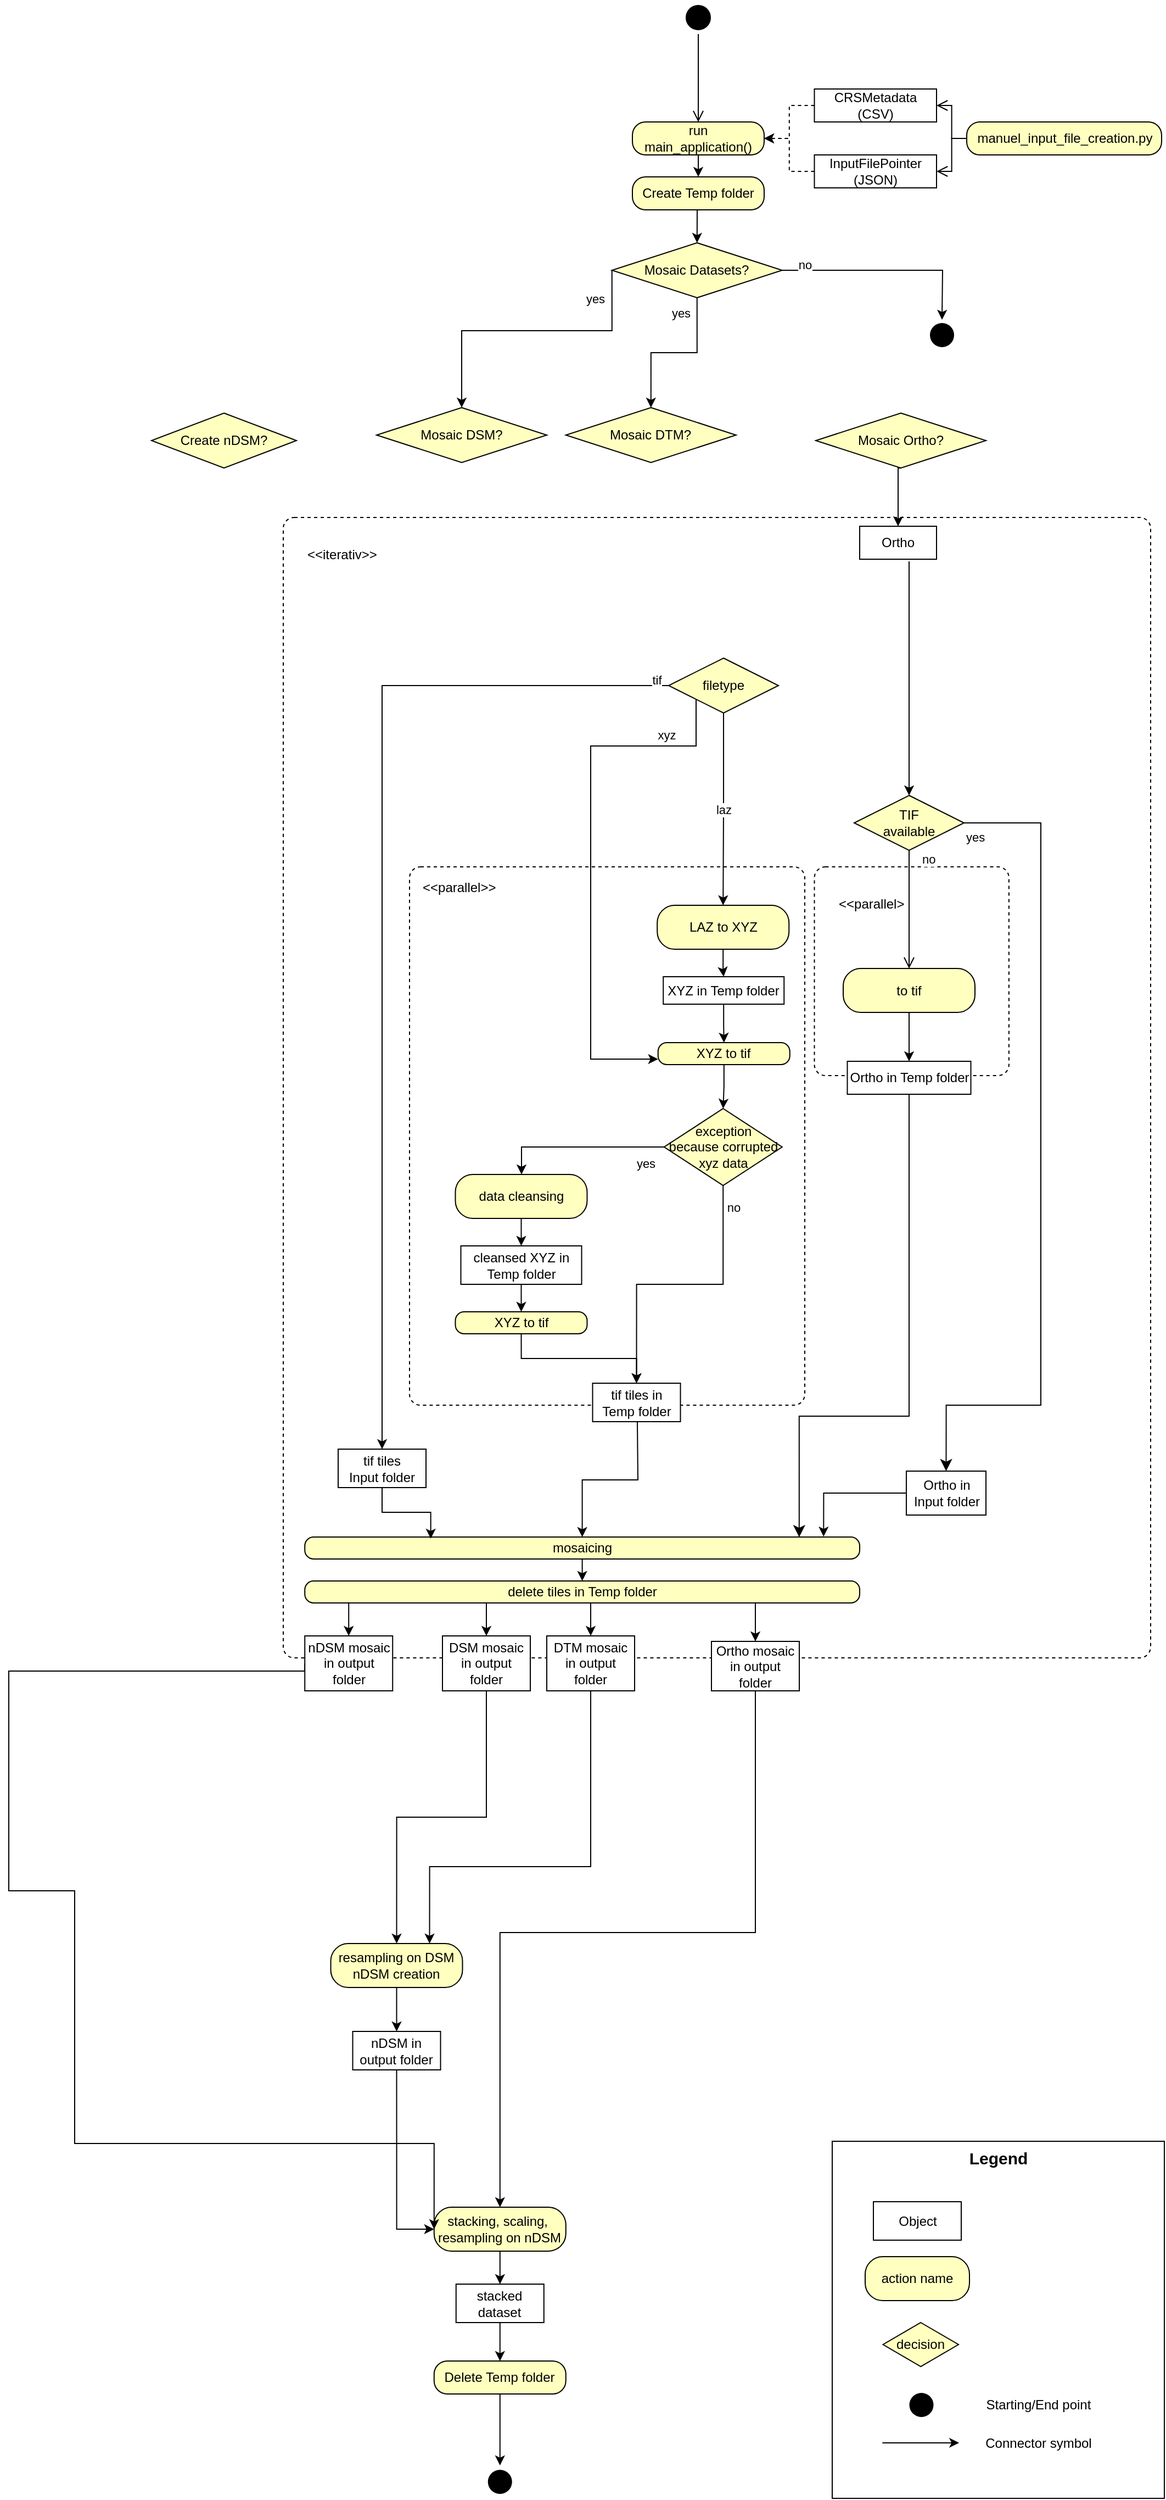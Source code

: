 <mxfile version="24.2.5" type="device">
  <diagram name="Page-1" id="Sn68c9bAj8vdQ_nd492S">
    <mxGraphModel dx="2426" dy="920" grid="1" gridSize="10" guides="1" tooltips="1" connect="1" arrows="1" fold="1" page="1" pageScale="1" pageWidth="850" pageHeight="1100" math="0" shadow="0">
      <root>
        <mxCell id="0" />
        <mxCell id="1" parent="0" />
        <mxCell id="UL_yctX15iuh-Vf5Sq3v-2" value="&amp;lt;&amp;lt;iterativ&amp;gt;&amp;gt;" style="html=1;dashed=1;rounded=1;absoluteArcSize=1;arcSize=20;verticalAlign=top;align=left;spacingTop=20;spacingLeft=20;whiteSpace=wrap;strokeColor=#000000;" parent="1" vertex="1">
          <mxGeometry x="30" y="620" width="790" height="1038" as="geometry" />
        </mxCell>
        <mxCell id="UL_yctX15iuh-Vf5Sq3v-48" value="&amp;lt;&amp;lt;parallel&amp;gt;" style="html=1;dashed=1;rounded=1;absoluteArcSize=1;arcSize=20;verticalAlign=top;align=left;spacingTop=20;spacingLeft=20;whiteSpace=wrap;strokeColor=#000000;" parent="1" vertex="1">
          <mxGeometry x="513.75" y="938" width="177.19" height="190" as="geometry" />
        </mxCell>
        <mxCell id="UL_yctX15iuh-Vf5Sq3v-94" value="&amp;lt;&amp;lt;parallel&amp;gt;&amp;gt;" style="dashed=1;rounded=1;absoluteArcSize=1;arcSize=20;html=1;verticalAlign=top;align=left;spacingTop=5;spacingLeft=10;whiteSpace=wrap;strokeColor=#000000;" parent="1" vertex="1">
          <mxGeometry x="145" y="938" width="360" height="490" as="geometry" />
        </mxCell>
        <mxCell id="ERdZX9PqnStAe9j8oC-W-17" value="Create Temp folder" style="rounded=1;whiteSpace=wrap;html=1;arcSize=40;fontColor=#000000;fillColor=#ffffc0;strokeColor=#000000;" parent="1" vertex="1">
          <mxGeometry x="348" y="310" width="120" height="30" as="geometry" />
        </mxCell>
        <mxCell id="AkzrN53bwNaHszt1MvLU-11" style="edgeStyle=orthogonalEdgeStyle;rounded=0;orthogonalLoop=1;jettySize=auto;html=1;exitX=0.5;exitY=1;exitDx=0;exitDy=0;entryX=0.5;entryY=0;entryDx=0;entryDy=0;strokeColor=#000000;" parent="1" target="ERdZX9PqnStAe9j8oC-W-54" edge="1">
          <mxGeometry relative="1" as="geometry">
            <mxPoint x="422.38" y="1048" as="sourcePoint" />
          </mxGeometry>
        </mxCell>
        <mxCell id="ERdZX9PqnStAe9j8oC-W-52" style="edgeStyle=orthogonalEdgeStyle;rounded=0;orthogonalLoop=1;jettySize=auto;html=1;entryX=0.5;entryY=0;entryDx=0;entryDy=0;strokeColor=#000000;exitX=0.5;exitY=1;exitDx=0;exitDy=0;" parent="1" source="3mhzeapQxiilGXhMCdXK-6" target="ERdZX9PqnStAe9j8oC-W-47" edge="1">
          <mxGeometry relative="1" as="geometry">
            <Array as="points">
              <mxPoint x="590" y="575" />
            </Array>
            <mxPoint x="140" y="600" as="sourcePoint" />
          </mxGeometry>
        </mxCell>
        <mxCell id="ERdZX9PqnStAe9j8oC-W-47" value="Ortho" style="html=1;whiteSpace=wrap;strokeColor=#000000;" parent="1" vertex="1">
          <mxGeometry x="555" y="628" width="70" height="30" as="geometry" />
        </mxCell>
        <mxCell id="UL_yctX15iuh-Vf5Sq3v-95" value="" style="edgeStyle=orthogonalEdgeStyle;rounded=0;orthogonalLoop=1;jettySize=auto;html=1;strokeColor=#000000;" parent="1" source="ERdZX9PqnStAe9j8oC-W-54" target="X1sWxd7f99NtPbWgpKR_-8" edge="1">
          <mxGeometry relative="1" as="geometry" />
        </mxCell>
        <mxCell id="ERdZX9PqnStAe9j8oC-W-54" value="XYZ in Temp folder" style="html=1;whiteSpace=wrap;strokeColor=#000000;" parent="1" vertex="1">
          <mxGeometry x="376.12" y="1038" width="110" height="25" as="geometry" />
        </mxCell>
        <mxCell id="UL_yctX15iuh-Vf5Sq3v-105" style="edgeStyle=orthogonalEdgeStyle;rounded=0;orthogonalLoop=1;jettySize=auto;html=1;exitX=0.5;exitY=1;exitDx=0;exitDy=0;entryX=0.5;entryY=0;entryDx=0;entryDy=0;strokeColor=#000000;" parent="1" target="ZLera3gwLogT9_6lOyzF-9" edge="1">
          <mxGeometry relative="1" as="geometry">
            <mxPoint x="352.5" y="1443" as="sourcePoint" />
          </mxGeometry>
        </mxCell>
        <mxCell id="X1sWxd7f99NtPbWgpKR_-62" style="edgeStyle=orthogonalEdgeStyle;rounded=0;orthogonalLoop=1;jettySize=auto;html=1;entryX=0.5;entryY=0;entryDx=0;entryDy=0;strokeColor=#000000;exitX=0.5;exitY=1;exitDx=0;exitDy=0;" parent="1" source="ERdZX9PqnStAe9j8oC-W-60" target="ERdZX9PqnStAe9j8oC-W-67" edge="1">
          <mxGeometry relative="1" as="geometry">
            <mxPoint x="610" y="1058" as="sourcePoint" />
          </mxGeometry>
        </mxCell>
        <mxCell id="ERdZX9PqnStAe9j8oC-W-60" value="to tif" style="rounded=1;whiteSpace=wrap;html=1;arcSize=40;fontColor=#000000;fillColor=#ffffc0;strokeColor=#000000;" parent="1" vertex="1">
          <mxGeometry x="540" y="1030.5" width="120" height="40" as="geometry" />
        </mxCell>
        <mxCell id="ERdZX9PqnStAe9j8oC-W-67" value="Ortho in Temp folder" style="html=1;whiteSpace=wrap;strokeColor=#000000;" parent="1" vertex="1">
          <mxGeometry x="543.75" y="1115" width="112.5" height="30" as="geometry" />
        </mxCell>
        <mxCell id="X1sWxd7f99NtPbWgpKR_-16" style="edgeStyle=orthogonalEdgeStyle;rounded=0;orthogonalLoop=1;jettySize=auto;html=1;exitX=0.5;exitY=1;exitDx=0;exitDy=0;entryX=0.5;entryY=0;entryDx=0;entryDy=0;strokeColor=#000000;" parent="1" source="ZLera3gwLogT9_6lOyzF-7" target="X1sWxd7f99NtPbWgpKR_-15" edge="1">
          <mxGeometry relative="1" as="geometry" />
        </mxCell>
        <mxCell id="ZLera3gwLogT9_6lOyzF-7" value="data cleansing" style="rounded=1;whiteSpace=wrap;html=1;arcSize=40;fontColor=#000000;fillColor=#ffffc0;strokeColor=#000000;" parent="1" vertex="1">
          <mxGeometry x="186.75" y="1218" width="120" height="40" as="geometry" />
        </mxCell>
        <mxCell id="J5ZNBQEQ5fVpJFVBvouQ-13" style="edgeStyle=orthogonalEdgeStyle;rounded=0;orthogonalLoop=1;jettySize=auto;html=1;exitX=0.25;exitY=1;exitDx=0;exitDy=0;entryX=0.5;entryY=0;entryDx=0;entryDy=0;strokeColor=#000000;" parent="1" source="zPx3ObXi5X69INCncUBl-16" target="J5ZNBQEQ5fVpJFVBvouQ-11" edge="1">
          <mxGeometry relative="1" as="geometry">
            <Array as="points">
              <mxPoint x="215" y="1608" />
            </Array>
          </mxGeometry>
        </mxCell>
        <mxCell id="zPx3ObXi5X69INCncUBl-18" style="edgeStyle=orthogonalEdgeStyle;rounded=0;orthogonalLoop=1;jettySize=auto;html=1;exitX=0.5;exitY=1;exitDx=0;exitDy=0;entryX=0.5;entryY=0;entryDx=0;entryDy=0;" parent="1" source="ZLera3gwLogT9_6lOyzF-9" target="zPx3ObXi5X69INCncUBl-16" edge="1">
          <mxGeometry relative="1" as="geometry" />
        </mxCell>
        <mxCell id="ZLera3gwLogT9_6lOyzF-9" value="mosaicing" style="rounded=1;whiteSpace=wrap;html=1;arcSize=40;fontColor=#000000;fillColor=#ffffc0;strokeColor=#000000;" parent="1" vertex="1">
          <mxGeometry x="49.62" y="1548" width="505.38" height="20" as="geometry" />
        </mxCell>
        <mxCell id="ZLera3gwLogT9_6lOyzF-16" value="" style="edgeStyle=orthogonalEdgeStyle;rounded=0;orthogonalLoop=1;jettySize=auto;html=1;strokeColor=#000000;" parent="1" source="ZLera3gwLogT9_6lOyzF-10" target="ZLera3gwLogT9_6lOyzF-15" edge="1">
          <mxGeometry relative="1" as="geometry" />
        </mxCell>
        <mxCell id="ZLera3gwLogT9_6lOyzF-10" value="stacking, scaling,&amp;nbsp; resampling on nDSM" style="rounded=1;whiteSpace=wrap;html=1;arcSize=40;fontColor=#000000;fillColor=#ffffc0;strokeColor=#000000;" parent="1" vertex="1">
          <mxGeometry x="167.38" y="2158" width="120" height="40" as="geometry" />
        </mxCell>
        <mxCell id="zPx3ObXi5X69INCncUBl-14" style="edgeStyle=orthogonalEdgeStyle;rounded=0;orthogonalLoop=1;jettySize=auto;html=1;exitX=0.5;exitY=1;exitDx=0;exitDy=0;entryX=0.5;entryY=0;entryDx=0;entryDy=0;" parent="1" source="ZLera3gwLogT9_6lOyzF-15" target="zPx3ObXi5X69INCncUBl-13" edge="1">
          <mxGeometry relative="1" as="geometry" />
        </mxCell>
        <mxCell id="ZLera3gwLogT9_6lOyzF-15" value="stacked dataset" style="html=1;whiteSpace=wrap;strokeColor=#000000;" parent="1" vertex="1">
          <mxGeometry x="187.38" y="2228" width="80" height="35" as="geometry" />
        </mxCell>
        <mxCell id="ZLera3gwLogT9_6lOyzF-20" value="" style="edgeStyle=orthogonalEdgeStyle;html=1;verticalAlign=bottom;endArrow=classic;endSize=8;strokeColor=#000000;rounded=0;exitX=0.5;exitY=1;exitDx=0;exitDy=0;entryX=0.891;entryY=0.005;entryDx=0;entryDy=0;entryPerimeter=0;endFill=1;" parent="1" source="ERdZX9PqnStAe9j8oC-W-67" target="ZLera3gwLogT9_6lOyzF-9" edge="1">
          <mxGeometry relative="1" as="geometry">
            <mxPoint x="527.38" y="1588" as="targetPoint" />
            <mxPoint x="564.38" y="1538" as="sourcePoint" />
            <Array as="points">
              <mxPoint x="600" y="1438" />
              <mxPoint x="500" y="1438" />
            </Array>
          </mxGeometry>
        </mxCell>
        <mxCell id="J5ZNBQEQ5fVpJFVBvouQ-3" value="TIF &lt;br&gt;available" style="rhombus;whiteSpace=wrap;html=1;fontColor=#000000;fillColor=#ffffc0;strokeColor=#000000;perimeterSpacing=0;" parent="1" vertex="1">
          <mxGeometry x="550" y="873" width="100" height="50" as="geometry" />
        </mxCell>
        <mxCell id="J5ZNBQEQ5fVpJFVBvouQ-4" value="no" style="edgeStyle=orthogonalEdgeStyle;html=1;align=left;verticalAlign=bottom;endArrow=open;endSize=8;strokeColor=#000000;rounded=0;entryX=0.5;entryY=0;entryDx=0;entryDy=0;exitX=0.5;exitY=1;exitDx=0;exitDy=0;" parent="1" source="J5ZNBQEQ5fVpJFVBvouQ-3" target="ERdZX9PqnStAe9j8oC-W-60" edge="1">
          <mxGeometry x="-0.703" y="10" relative="1" as="geometry">
            <mxPoint x="922.5" y="948" as="targetPoint" />
            <mxPoint x="742.5" y="948" as="sourcePoint" />
            <mxPoint y="1" as="offset" />
          </mxGeometry>
        </mxCell>
        <mxCell id="J5ZNBQEQ5fVpJFVBvouQ-5" value="yes" style="edgeStyle=orthogonalEdgeStyle;html=1;align=left;verticalAlign=top;endArrow=classic;endSize=8;strokeColor=#000000;rounded=0;entryX=0.5;entryY=0;entryDx=0;entryDy=0;exitX=1;exitY=0.5;exitDx=0;exitDy=0;endFill=1;" parent="1" source="J5ZNBQEQ5fVpJFVBvouQ-3" target="J5ZNBQEQ5fVpJFVBvouQ-6" edge="1">
          <mxGeometry x="-1" relative="1" as="geometry">
            <mxPoint x="600" y="1018" as="targetPoint" />
            <Array as="points">
              <mxPoint x="720" y="898" />
              <mxPoint x="720" y="1428" />
              <mxPoint x="634" y="1428" />
            </Array>
            <mxPoint x="756" y="954.75" as="sourcePoint" />
          </mxGeometry>
        </mxCell>
        <mxCell id="UL_yctX15iuh-Vf5Sq3v-100" style="edgeStyle=orthogonalEdgeStyle;rounded=0;orthogonalLoop=1;jettySize=auto;html=1;exitX=0;exitY=0.5;exitDx=0;exitDy=0;entryX=0.935;entryY=-0.019;entryDx=0;entryDy=0;entryPerimeter=0;strokeColor=#000000;endArrow=classic;endFill=1;" parent="1" source="J5ZNBQEQ5fVpJFVBvouQ-6" target="ZLera3gwLogT9_6lOyzF-9" edge="1">
          <mxGeometry relative="1" as="geometry" />
        </mxCell>
        <mxCell id="J5ZNBQEQ5fVpJFVBvouQ-6" value="Ortho in &lt;br&gt;Input folder" style="html=1;whiteSpace=wrap;strokeColor=#000000;" parent="1" vertex="1">
          <mxGeometry x="597.5" y="1488" width="72.5" height="40" as="geometry" />
        </mxCell>
        <mxCell id="X1sWxd7f99NtPbWgpKR_-55" style="edgeStyle=orthogonalEdgeStyle;rounded=0;orthogonalLoop=1;jettySize=auto;html=1;exitX=0.5;exitY=1;exitDx=0;exitDy=0;entryX=0.5;entryY=0;entryDx=0;entryDy=0;strokeColor=#000000;" parent="1" source="J5ZNBQEQ5fVpJFVBvouQ-8" target="J5ZNBQEQ5fVpJFVBvouQ-10" edge="1">
          <mxGeometry relative="1" as="geometry" />
        </mxCell>
        <mxCell id="J5ZNBQEQ5fVpJFVBvouQ-8" value="resampling on DSM&lt;br&gt;nDSM creation" style="rounded=1;whiteSpace=wrap;html=1;arcSize=40;fontColor=#000000;fillColor=#ffffc0;strokeColor=#000000;" parent="1" vertex="1">
          <mxGeometry x="73.25" y="1918" width="120" height="40" as="geometry" />
        </mxCell>
        <mxCell id="J5ZNBQEQ5fVpJFVBvouQ-20" style="edgeStyle=orthogonalEdgeStyle;rounded=0;orthogonalLoop=1;jettySize=auto;html=1;exitX=0.5;exitY=1;exitDx=0;exitDy=0;entryX=0;entryY=0.5;entryDx=0;entryDy=0;strokeColor=#000000;" parent="1" source="J5ZNBQEQ5fVpJFVBvouQ-10" target="ZLera3gwLogT9_6lOyzF-10" edge="1">
          <mxGeometry relative="1" as="geometry">
            <mxPoint x="154.375" y="2113" as="targetPoint" />
          </mxGeometry>
        </mxCell>
        <mxCell id="J5ZNBQEQ5fVpJFVBvouQ-10" value="nDSM in &lt;br&gt;output folder" style="html=1;whiteSpace=wrap;strokeColor=#000000;" parent="1" vertex="1">
          <mxGeometry x="93.25" y="1998" width="80" height="35" as="geometry" />
        </mxCell>
        <mxCell id="UL_yctX15iuh-Vf5Sq3v-124" style="edgeStyle=orthogonalEdgeStyle;rounded=0;orthogonalLoop=1;jettySize=auto;html=1;exitX=0.5;exitY=1;exitDx=0;exitDy=0;entryX=0.5;entryY=0;entryDx=0;entryDy=0;strokeColor=#000000;" parent="1" source="J5ZNBQEQ5fVpJFVBvouQ-11" target="J5ZNBQEQ5fVpJFVBvouQ-8" edge="1">
          <mxGeometry relative="1" as="geometry">
            <mxPoint x="218.875" y="1748" as="targetPoint" />
          </mxGeometry>
        </mxCell>
        <mxCell id="J5ZNBQEQ5fVpJFVBvouQ-11" value="DSM mosaic in output folder" style="html=1;whiteSpace=wrap;strokeColor=#000000;" parent="1" vertex="1">
          <mxGeometry x="175" y="1638" width="80" height="50" as="geometry" />
        </mxCell>
        <mxCell id="UL_yctX15iuh-Vf5Sq3v-125" style="edgeStyle=orthogonalEdgeStyle;rounded=0;orthogonalLoop=1;jettySize=auto;html=1;exitX=0.5;exitY=1;exitDx=0;exitDy=0;strokeColor=#000000;entryX=0.75;entryY=0;entryDx=0;entryDy=0;" parent="1" source="J5ZNBQEQ5fVpJFVBvouQ-12" target="J5ZNBQEQ5fVpJFVBvouQ-8" edge="1">
          <mxGeometry relative="1" as="geometry">
            <mxPoint x="290" y="1878" as="targetPoint" />
            <Array as="points">
              <mxPoint x="310" y="1848" />
              <mxPoint x="163" y="1848" />
            </Array>
          </mxGeometry>
        </mxCell>
        <mxCell id="J5ZNBQEQ5fVpJFVBvouQ-12" value="DTM mosaic in output folder" style="html=1;whiteSpace=wrap;strokeColor=#000000;" parent="1" vertex="1">
          <mxGeometry x="270" y="1638" width="80" height="50" as="geometry" />
        </mxCell>
        <mxCell id="UL_yctX15iuh-Vf5Sq3v-143" style="edgeStyle=orthogonalEdgeStyle;rounded=0;orthogonalLoop=1;jettySize=auto;html=1;exitX=0.5;exitY=1;exitDx=0;exitDy=0;entryX=0.5;entryY=0;entryDx=0;entryDy=0;strokeColor=#000000;" parent="1" source="J5ZNBQEQ5fVpJFVBvouQ-18" target="ZLera3gwLogT9_6lOyzF-10" edge="1">
          <mxGeometry relative="1" as="geometry">
            <mxPoint x="486.875" y="1773" as="targetPoint" />
            <Array as="points">
              <mxPoint x="460" y="1908" />
              <mxPoint x="227" y="1908" />
            </Array>
          </mxGeometry>
        </mxCell>
        <mxCell id="J5ZNBQEQ5fVpJFVBvouQ-18" value="Ortho mosaic in output folder" style="html=1;whiteSpace=wrap;strokeColor=#000000;" parent="1" vertex="1">
          <mxGeometry x="420" y="1643" width="80" height="45" as="geometry" />
        </mxCell>
        <mxCell id="UL_yctX15iuh-Vf5Sq3v-137" value="xyz" style="edgeStyle=orthogonalEdgeStyle;rounded=0;orthogonalLoop=1;jettySize=auto;html=1;exitX=0;exitY=1;exitDx=0;exitDy=0;entryX=0;entryY=0.75;entryDx=0;entryDy=0;strokeColor=#000000;" parent="1" source="UL_yctX15iuh-Vf5Sq3v-45" target="X1sWxd7f99NtPbWgpKR_-8" edge="1">
          <mxGeometry x="-0.714" y="-10" relative="1" as="geometry">
            <Array as="points">
              <mxPoint x="406" y="828" />
              <mxPoint x="310" y="828" />
              <mxPoint x="310" y="1113" />
            </Array>
            <mxPoint x="384.75" y="833" as="sourcePoint" />
            <mxPoint as="offset" />
          </mxGeometry>
        </mxCell>
        <mxCell id="AkzrN53bwNaHszt1MvLU-13" value="" style="edgeStyle=orthogonalEdgeStyle;rounded=0;orthogonalLoop=1;jettySize=auto;html=1;strokeColor=#000000;" parent="1" source="X1sWxd7f99NtPbWgpKR_-8" target="X1sWxd7f99NtPbWgpKR_-10" edge="1">
          <mxGeometry relative="1" as="geometry" />
        </mxCell>
        <mxCell id="X1sWxd7f99NtPbWgpKR_-8" value="XYZ to tif" style="rounded=1;whiteSpace=wrap;html=1;arcSize=40;fontColor=#000000;fillColor=#ffffc0;strokeColor=#000000;" parent="1" vertex="1">
          <mxGeometry x="371.37" y="1098" width="120" height="20" as="geometry" />
        </mxCell>
        <mxCell id="X1sWxd7f99NtPbWgpKR_-11" value="yes" style="edgeStyle=orthogonalEdgeStyle;rounded=0;orthogonalLoop=1;jettySize=auto;html=1;exitX=0;exitY=0.5;exitDx=0;exitDy=0;strokeColor=#000000;" parent="1" source="X1sWxd7f99NtPbWgpKR_-10" edge="1">
          <mxGeometry x="-0.782" y="15" relative="1" as="geometry">
            <mxPoint x="247" y="1218" as="targetPoint" />
            <Array as="points">
              <mxPoint x="247" y="1193" />
            </Array>
            <mxPoint as="offset" />
          </mxGeometry>
        </mxCell>
        <mxCell id="X1sWxd7f99NtPbWgpKR_-17" style="edgeStyle=orthogonalEdgeStyle;rounded=0;orthogonalLoop=1;jettySize=auto;html=1;exitX=0.5;exitY=1;exitDx=0;exitDy=0;entryX=0.5;entryY=0;entryDx=0;entryDy=0;strokeColor=#000000;" parent="1" source="X1sWxd7f99NtPbWgpKR_-15" target="X1sWxd7f99NtPbWgpKR_-14" edge="1">
          <mxGeometry relative="1" as="geometry" />
        </mxCell>
        <mxCell id="X1sWxd7f99NtPbWgpKR_-15" value="cleansed XYZ in Temp folder" style="html=1;whiteSpace=wrap;strokeColor=#000000;" parent="1" vertex="1">
          <mxGeometry x="191.75" y="1283" width="110" height="35" as="geometry" />
        </mxCell>
        <mxCell id="UL_yctX15iuh-Vf5Sq3v-107" style="edgeStyle=orthogonalEdgeStyle;rounded=0;orthogonalLoop=1;jettySize=auto;html=1;exitX=0.5;exitY=1;exitDx=0;exitDy=0;entryX=0.227;entryY=0.073;entryDx=0;entryDy=0;entryPerimeter=0;strokeColor=#000000;" parent="1" source="X1sWxd7f99NtPbWgpKR_-27" target="ZLera3gwLogT9_6lOyzF-9" edge="1">
          <mxGeometry relative="1" as="geometry" />
        </mxCell>
        <mxCell id="X1sWxd7f99NtPbWgpKR_-27" value="tif tiles&lt;br&gt;Input folder" style="html=1;whiteSpace=wrap;strokeColor=#000000;" parent="1" vertex="1">
          <mxGeometry x="80" y="1468" width="80" height="35" as="geometry" />
        </mxCell>
        <mxCell id="X1sWxd7f99NtPbWgpKR_-40" value="no" style="edgeStyle=orthogonalEdgeStyle;rounded=0;orthogonalLoop=1;jettySize=auto;html=1;exitX=1;exitY=0.5;exitDx=0;exitDy=0;strokeColor=#000000;" parent="1" source="3mhzeapQxiilGXhMCdXK-4" edge="1">
          <mxGeometry x="-0.784" y="5" relative="1" as="geometry">
            <mxPoint as="offset" />
            <mxPoint x="630" y="440" as="targetPoint" />
          </mxGeometry>
        </mxCell>
        <mxCell id="X1sWxd7f99NtPbWgpKR_-37" value="Create nDSM?" style="rhombus;whiteSpace=wrap;html=1;fontColor=#000000;fillColor=#ffffc0;strokeColor=#000000;perimeterSpacing=0;" parent="1" vertex="1">
          <mxGeometry x="-90" y="525" width="132" height="50" as="geometry" />
        </mxCell>
        <mxCell id="AkzrN53bwNaHszt1MvLU-17" value="no" style="edgeStyle=orthogonalEdgeStyle;rounded=0;orthogonalLoop=1;jettySize=auto;html=1;exitX=0.5;exitY=1;exitDx=0;exitDy=0;entryX=0.5;entryY=0;entryDx=0;entryDy=0;strokeColor=#000000;" parent="1" source="X1sWxd7f99NtPbWgpKR_-10" target="UL_yctX15iuh-Vf5Sq3v-112" edge="1">
          <mxGeometry x="-0.846" y="9" relative="1" as="geometry">
            <mxPoint x="402.5" y="1363.0" as="targetPoint" />
            <mxPoint as="offset" />
          </mxGeometry>
        </mxCell>
        <mxCell id="X1sWxd7f99NtPbWgpKR_-10" value="exception &lt;br&gt;because corrupted xyz data" style="rhombus;whiteSpace=wrap;html=1;fontColor=#000000;fillColor=#ffffc0;strokeColor=#000000;" parent="1" vertex="1">
          <mxGeometry x="376.87" y="1158" width="107.5" height="70" as="geometry" />
        </mxCell>
        <mxCell id="AkzrN53bwNaHszt1MvLU-21" style="edgeStyle=orthogonalEdgeStyle;rounded=0;orthogonalLoop=1;jettySize=auto;html=1;exitX=0.5;exitY=1;exitDx=0;exitDy=0;entryX=0.5;entryY=0;entryDx=0;entryDy=0;strokeColor=#000000;" parent="1" source="X1sWxd7f99NtPbWgpKR_-14" target="UL_yctX15iuh-Vf5Sq3v-112" edge="1">
          <mxGeometry relative="1" as="geometry">
            <mxPoint x="302.5" y="1363.0" as="targetPoint" />
          </mxGeometry>
        </mxCell>
        <mxCell id="X1sWxd7f99NtPbWgpKR_-14" value="XYZ to tif" style="rounded=1;whiteSpace=wrap;html=1;arcSize=40;fontColor=#000000;fillColor=#ffffc0;strokeColor=#000000;" parent="1" vertex="1">
          <mxGeometry x="186.75" y="1343" width="120" height="20" as="geometry" />
        </mxCell>
        <mxCell id="UL_yctX15iuh-Vf5Sq3v-111" value="tif" style="edgeStyle=orthogonalEdgeStyle;rounded=0;orthogonalLoop=1;jettySize=auto;html=1;exitX=0;exitY=0.5;exitDx=0;exitDy=0;entryX=0.5;entryY=0;entryDx=0;entryDy=0;strokeColor=#000000;" parent="1" source="UL_yctX15iuh-Vf5Sq3v-45" target="X1sWxd7f99NtPbWgpKR_-27" edge="1">
          <mxGeometry x="-0.977" y="-5" relative="1" as="geometry">
            <mxPoint x="122.15" y="1456.64" as="targetPoint" />
            <mxPoint as="offset" />
          </mxGeometry>
        </mxCell>
        <mxCell id="zPx3ObXi5X69INCncUBl-52" value="laz" style="edgeStyle=orthogonalEdgeStyle;rounded=0;orthogonalLoop=1;jettySize=auto;html=1;exitX=0.5;exitY=1;exitDx=0;exitDy=0;entryX=0.5;entryY=0;entryDx=0;entryDy=0;" parent="1" source="UL_yctX15iuh-Vf5Sq3v-45" target="ERdZX9PqnStAe9j8oC-W-43" edge="1">
          <mxGeometry relative="1" as="geometry" />
        </mxCell>
        <mxCell id="UL_yctX15iuh-Vf5Sq3v-45" value="filetype" style="rhombus;whiteSpace=wrap;html=1;fontColor=#000000;fillColor=#ffffc0;strokeColor=#000000;perimeterSpacing=0;" parent="1" vertex="1">
          <mxGeometry x="381" y="748" width="100" height="50" as="geometry" />
        </mxCell>
        <mxCell id="UL_yctX15iuh-Vf5Sq3v-93" value="" style="edgeStyle=orthogonalEdgeStyle;rounded=0;orthogonalLoop=1;jettySize=auto;html=1;strokeColor=#000000;" parent="1" source="ERdZX9PqnStAe9j8oC-W-43" target="ERdZX9PqnStAe9j8oC-W-54" edge="1">
          <mxGeometry relative="1" as="geometry" />
        </mxCell>
        <mxCell id="ERdZX9PqnStAe9j8oC-W-43" value="LAZ to XYZ" style="rounded=1;whiteSpace=wrap;html=1;arcSize=40;fontColor=#000000;fillColor=#ffffc0;strokeColor=#000000;" parent="1" vertex="1">
          <mxGeometry x="370.62" y="973" width="120" height="40" as="geometry" />
        </mxCell>
        <mxCell id="UL_yctX15iuh-Vf5Sq3v-112" value="tif tiles in &lt;br&gt;Temp folder" style="html=1;whiteSpace=wrap;strokeColor=#000000;" parent="1" vertex="1">
          <mxGeometry x="311.75" y="1408" width="80" height="35" as="geometry" />
        </mxCell>
        <mxCell id="UL_yctX15iuh-Vf5Sq3v-129" style="edgeStyle=orthogonalEdgeStyle;rounded=0;orthogonalLoop=1;jettySize=auto;html=1;exitX=0;exitY=0.5;exitDx=0;exitDy=0;entryX=0;entryY=0.5;entryDx=0;entryDy=0;strokeColor=#000000;" parent="1" source="UL_yctX15iuh-Vf5Sq3v-128" target="ZLera3gwLogT9_6lOyzF-10" edge="1">
          <mxGeometry relative="1" as="geometry">
            <mxPoint x="-223.125" y="1915" as="targetPoint" />
            <Array as="points">
              <mxPoint x="50" y="1670" />
              <mxPoint x="-220" y="1670" />
              <mxPoint x="-220" y="1870" />
              <mxPoint x="-160" y="1870" />
              <mxPoint x="-160" y="2100" />
              <mxPoint x="167" y="2100" />
            </Array>
          </mxGeometry>
        </mxCell>
        <mxCell id="UL_yctX15iuh-Vf5Sq3v-128" value="nDSM mosaic in output folder" style="html=1;whiteSpace=wrap;strokeColor=#000000;" parent="1" vertex="1">
          <mxGeometry x="49.62" y="1638" width="80" height="50" as="geometry" />
        </mxCell>
        <mxCell id="UL_yctX15iuh-Vf5Sq3v-140" style="edgeStyle=orthogonalEdgeStyle;rounded=0;orthogonalLoop=1;jettySize=auto;html=1;exitX=0.643;exitY=1.067;exitDx=0;exitDy=0;entryX=0.5;entryY=0;entryDx=0;entryDy=0;strokeColor=#000000;exitPerimeter=0;" parent="1" source="ERdZX9PqnStAe9j8oC-W-47" target="J5ZNBQEQ5fVpJFVBvouQ-3" edge="1">
          <mxGeometry relative="1" as="geometry">
            <mxPoint x="600" y="738" as="sourcePoint" />
          </mxGeometry>
        </mxCell>
        <mxCell id="zPx3ObXi5X69INCncUBl-1" value="" style="ellipse;html=1;shape=startState;fillColor=#000000;strokeColor=#000000;" parent="1" vertex="1">
          <mxGeometry x="393" y="150" width="30" height="30" as="geometry" />
        </mxCell>
        <mxCell id="zPx3ObXi5X69INCncUBl-2" value="" style="edgeStyle=orthogonalEdgeStyle;html=1;verticalAlign=bottom;endArrow=open;endSize=8;strokeColor=#000000;rounded=0;" parent="1" source="zPx3ObXi5X69INCncUBl-1" edge="1">
          <mxGeometry relative="1" as="geometry">
            <mxPoint x="408" y="260" as="targetPoint" />
          </mxGeometry>
        </mxCell>
        <mxCell id="zPx3ObXi5X69INCncUBl-19" style="edgeStyle=orthogonalEdgeStyle;rounded=0;orthogonalLoop=1;jettySize=auto;html=1;exitX=0.5;exitY=1;exitDx=0;exitDy=0;entryX=0.5;entryY=0;entryDx=0;entryDy=0;" parent="1" source="zPx3ObXi5X69INCncUBl-8" target="ERdZX9PqnStAe9j8oC-W-17" edge="1">
          <mxGeometry relative="1" as="geometry" />
        </mxCell>
        <mxCell id="zPx3ObXi5X69INCncUBl-8" value="run main_application()" style="rounded=1;whiteSpace=wrap;html=1;arcSize=40;fontColor=#000000;fillColor=#ffffc0;strokeColor=#000000;" parent="1" vertex="1">
          <mxGeometry x="348" y="260" width="120" height="30" as="geometry" />
        </mxCell>
        <mxCell id="zPx3ObXi5X69INCncUBl-11" style="edgeStyle=orthogonalEdgeStyle;rounded=0;orthogonalLoop=1;jettySize=auto;html=1;exitX=0;exitY=0.5;exitDx=0;exitDy=0;entryX=1;entryY=0.5;entryDx=0;entryDy=0;dashed=1;" parent="1" source="zPx3ObXi5X69INCncUBl-9" target="zPx3ObXi5X69INCncUBl-8" edge="1">
          <mxGeometry relative="1" as="geometry" />
        </mxCell>
        <mxCell id="zPx3ObXi5X69INCncUBl-9" value="InputFilePointer (JSON)" style="html=1;whiteSpace=wrap;strokeColor=#000000;" parent="1" vertex="1">
          <mxGeometry x="513.75" y="290" width="111.25" height="30" as="geometry" />
        </mxCell>
        <mxCell id="zPx3ObXi5X69INCncUBl-12" style="edgeStyle=orthogonalEdgeStyle;rounded=0;orthogonalLoop=1;jettySize=auto;html=1;exitX=0;exitY=0.5;exitDx=0;exitDy=0;entryX=1;entryY=0.5;entryDx=0;entryDy=0;dashed=1;" parent="1" source="zPx3ObXi5X69INCncUBl-10" target="zPx3ObXi5X69INCncUBl-8" edge="1">
          <mxGeometry relative="1" as="geometry" />
        </mxCell>
        <mxCell id="zPx3ObXi5X69INCncUBl-10" value="CRSMetadata&lt;br&gt;(CSV)" style="html=1;whiteSpace=wrap;strokeColor=#000000;" parent="1" vertex="1">
          <mxGeometry x="513.75" y="230" width="111.25" height="30" as="geometry" />
        </mxCell>
        <mxCell id="zPx3ObXi5X69INCncUBl-15" style="edgeStyle=orthogonalEdgeStyle;rounded=0;orthogonalLoop=1;jettySize=auto;html=1;exitX=0.5;exitY=1;exitDx=0;exitDy=0;entryX=0.5;entryY=0;entryDx=0;entryDy=0;" parent="1" source="zPx3ObXi5X69INCncUBl-13" target="s5Wbp-N6g9TA5r8mVey0-2" edge="1">
          <mxGeometry relative="1" as="geometry">
            <mxPoint x="227.38" y="2408" as="targetPoint" />
          </mxGeometry>
        </mxCell>
        <mxCell id="zPx3ObXi5X69INCncUBl-13" value="Delete Temp folder" style="rounded=1;whiteSpace=wrap;html=1;arcSize=40;fontColor=#000000;fillColor=#ffffc0;strokeColor=#000000;" parent="1" vertex="1">
          <mxGeometry x="167.38" y="2298" width="120" height="30" as="geometry" />
        </mxCell>
        <mxCell id="zPx3ObXi5X69INCncUBl-17" style="edgeStyle=orthogonalEdgeStyle;rounded=0;orthogonalLoop=1;jettySize=auto;html=1;exitX=0.5;exitY=1;exitDx=0;exitDy=0;entryX=0.5;entryY=0;entryDx=0;entryDy=0;" parent="1" source="zPx3ObXi5X69INCncUBl-16" target="J5ZNBQEQ5fVpJFVBvouQ-12" edge="1">
          <mxGeometry relative="1" as="geometry" />
        </mxCell>
        <mxCell id="zPx3ObXi5X69INCncUBl-55" style="edgeStyle=orthogonalEdgeStyle;rounded=0;orthogonalLoop=1;jettySize=auto;html=1;exitX=0.25;exitY=1;exitDx=0;exitDy=0;entryX=0.5;entryY=0;entryDx=0;entryDy=0;" parent="1" source="zPx3ObXi5X69INCncUBl-16" target="UL_yctX15iuh-Vf5Sq3v-128" edge="1">
          <mxGeometry relative="1" as="geometry">
            <Array as="points">
              <mxPoint x="90" y="1608" />
            </Array>
          </mxGeometry>
        </mxCell>
        <mxCell id="zPx3ObXi5X69INCncUBl-56" style="edgeStyle=orthogonalEdgeStyle;rounded=0;orthogonalLoop=1;jettySize=auto;html=1;exitX=0.75;exitY=1;exitDx=0;exitDy=0;entryX=0.5;entryY=0;entryDx=0;entryDy=0;" parent="1" source="zPx3ObXi5X69INCncUBl-16" target="J5ZNBQEQ5fVpJFVBvouQ-18" edge="1">
          <mxGeometry relative="1" as="geometry">
            <Array as="points">
              <mxPoint x="460" y="1608" />
            </Array>
          </mxGeometry>
        </mxCell>
        <mxCell id="zPx3ObXi5X69INCncUBl-16" value="delete tiles in Temp folder" style="rounded=1;whiteSpace=wrap;html=1;arcSize=40;fontColor=#000000;fillColor=#ffffc0;strokeColor=#000000;" parent="1" vertex="1">
          <mxGeometry x="49.62" y="1588" width="505.38" height="20" as="geometry" />
        </mxCell>
        <mxCell id="zPx3ObXi5X69INCncUBl-50" value="action name" style="rounded=1;whiteSpace=wrap;html=1;arcSize=40;fontColor=#000000;fillColor=#ffffc0;strokeColor=#000000;" parent="1" vertex="1">
          <mxGeometry x="560" y="2203" width="95" height="40" as="geometry" />
        </mxCell>
        <mxCell id="zPx3ObXi5X69INCncUBl-51" value="decision" style="rhombus;whiteSpace=wrap;html=1;fontColor=#000000;fillColor=#ffffc0;strokeColor=#000000;perimeterSpacing=0;" parent="1" vertex="1">
          <mxGeometry x="576.25" y="2263" width="68.75" height="40" as="geometry" />
        </mxCell>
        <mxCell id="s5Wbp-N6g9TA5r8mVey0-2" value="" style="ellipse;html=1;shape=endState;fillColor=#000000;strokeColor=none;" parent="1" vertex="1">
          <mxGeometry x="212.38" y="2393" width="30" height="30" as="geometry" />
        </mxCell>
        <mxCell id="s5Wbp-N6g9TA5r8mVey0-3" value="" style="ellipse;html=1;shape=endState;fillColor=#000000;strokeColor=none;" parent="1" vertex="1">
          <mxGeometry x="596.25" y="2323" width="30" height="30" as="geometry" />
        </mxCell>
        <mxCell id="s5Wbp-N6g9TA5r8mVey0-4" value="Starting/End point" style="text;html=1;strokeColor=none;fillColor=none;align=center;verticalAlign=middle;whiteSpace=wrap;rounded=0;" parent="1" vertex="1">
          <mxGeometry x="662.5" y="2323" width="110" height="30" as="geometry" />
        </mxCell>
        <mxCell id="s5Wbp-N6g9TA5r8mVey0-6" style="edgeStyle=orthogonalEdgeStyle;rounded=0;orthogonalLoop=1;jettySize=auto;html=1;" parent="1" edge="1">
          <mxGeometry relative="1" as="geometry">
            <mxPoint x="575.63" y="2372.44" as="sourcePoint" />
            <mxPoint x="645.63" y="2372.44" as="targetPoint" />
          </mxGeometry>
        </mxCell>
        <mxCell id="s5Wbp-N6g9TA5r8mVey0-7" value="Connector symbol" style="text;html=1;strokeColor=none;fillColor=none;align=center;verticalAlign=middle;whiteSpace=wrap;rounded=0;" parent="1" vertex="1">
          <mxGeometry x="662.5" y="2358" width="110" height="30" as="geometry" />
        </mxCell>
        <mxCell id="s5Wbp-N6g9TA5r8mVey0-10" value="Object" style="html=1;whiteSpace=wrap;strokeColor=#000000;" parent="1" vertex="1">
          <mxGeometry x="567.5" y="2153" width="80" height="35" as="geometry" />
        </mxCell>
        <mxCell id="s5Wbp-N6g9TA5r8mVey0-11" value="&lt;b&gt;&lt;font style=&quot;font-size: 15px;&quot;&gt;Legend&lt;/font&gt;&lt;/b&gt;" style="rounded=0;whiteSpace=wrap;html=1;fillColor=none;horizontal=1;verticalAlign=top;" parent="1" vertex="1">
          <mxGeometry x="530" y="2098" width="302.5" height="325" as="geometry" />
        </mxCell>
        <mxCell id="3mhzeapQxiilGXhMCdXK-1" value="manuel_input_file_&lt;span style=&quot;background-color: initial;&quot;&gt;creation.py&lt;/span&gt;" style="rounded=1;whiteSpace=wrap;html=1;arcSize=40;fontColor=#000000;fillColor=#ffffc0;strokeColor=#000000;" vertex="1" parent="1">
          <mxGeometry x="652.5" y="260" width="177.5" height="30" as="geometry" />
        </mxCell>
        <mxCell id="3mhzeapQxiilGXhMCdXK-2" value="" style="edgeStyle=orthogonalEdgeStyle;html=1;verticalAlign=bottom;endArrow=open;endSize=8;strokeColor=#000000;rounded=0;exitX=0;exitY=0.5;exitDx=0;exitDy=0;entryX=1;entryY=0.5;entryDx=0;entryDy=0;" edge="1" parent="1" source="3mhzeapQxiilGXhMCdXK-1" target="zPx3ObXi5X69INCncUBl-10">
          <mxGeometry relative="1" as="geometry">
            <mxPoint x="418" y="270" as="targetPoint" />
            <mxPoint x="418" y="190" as="sourcePoint" />
          </mxGeometry>
        </mxCell>
        <mxCell id="3mhzeapQxiilGXhMCdXK-3" value="" style="edgeStyle=orthogonalEdgeStyle;html=1;verticalAlign=bottom;endArrow=open;endSize=8;strokeColor=#000000;rounded=0;exitX=0;exitY=0.5;exitDx=0;exitDy=0;entryX=1;entryY=0.5;entryDx=0;entryDy=0;" edge="1" parent="1" source="3mhzeapQxiilGXhMCdXK-1" target="zPx3ObXi5X69INCncUBl-9">
          <mxGeometry relative="1" as="geometry">
            <mxPoint x="647.5" y="330" as="targetPoint" />
            <mxPoint x="675.5" y="360" as="sourcePoint" />
          </mxGeometry>
        </mxCell>
        <mxCell id="3mhzeapQxiilGXhMCdXK-4" value="Mosaic Datasets?" style="rhombus;whiteSpace=wrap;html=1;fontColor=#000000;fillColor=#ffffc0;strokeColor=#000000;perimeterSpacing=0;" vertex="1" parent="1">
          <mxGeometry x="329.37" y="370" width="155" height="50" as="geometry" />
        </mxCell>
        <mxCell id="3mhzeapQxiilGXhMCdXK-6" value="Mosaic Ortho?" style="rhombus;whiteSpace=wrap;html=1;fontColor=#000000;fillColor=#ffffc0;strokeColor=#000000;perimeterSpacing=0;" vertex="1" parent="1">
          <mxGeometry x="515" y="525" width="155" height="50" as="geometry" />
        </mxCell>
        <mxCell id="3mhzeapQxiilGXhMCdXK-7" value="" style="ellipse;html=1;shape=endState;fillColor=#000000;strokeColor=none;" vertex="1" parent="1">
          <mxGeometry x="615.0" y="439" width="30" height="30" as="geometry" />
        </mxCell>
        <mxCell id="3mhzeapQxiilGXhMCdXK-9" style="edgeStyle=orthogonalEdgeStyle;rounded=0;orthogonalLoop=1;jettySize=auto;html=1;entryX=0.5;entryY=0;entryDx=0;entryDy=0;" edge="1" parent="1" target="3mhzeapQxiilGXhMCdXK-4">
          <mxGeometry relative="1" as="geometry">
            <mxPoint x="407" y="340" as="sourcePoint" />
            <mxPoint x="418" y="320" as="targetPoint" />
          </mxGeometry>
        </mxCell>
        <mxCell id="3mhzeapQxiilGXhMCdXK-10" value="Mosaic DSM?" style="rhombus;whiteSpace=wrap;html=1;fontColor=#000000;fillColor=#ffffc0;strokeColor=#000000;perimeterSpacing=0;" vertex="1" parent="1">
          <mxGeometry x="115" y="520" width="155" height="50" as="geometry" />
        </mxCell>
        <mxCell id="3mhzeapQxiilGXhMCdXK-11" value="Mosaic DTM?" style="rhombus;whiteSpace=wrap;html=1;fontColor=#000000;fillColor=#ffffc0;strokeColor=#000000;perimeterSpacing=0;" vertex="1" parent="1">
          <mxGeometry x="287.38" y="520" width="155" height="50" as="geometry" />
        </mxCell>
        <mxCell id="3mhzeapQxiilGXhMCdXK-13" value="yes" style="edgeStyle=orthogonalEdgeStyle;rounded=0;orthogonalLoop=1;jettySize=auto;html=1;exitX=0;exitY=0.5;exitDx=0;exitDy=0;entryX=0.5;entryY=0;entryDx=0;entryDy=0;" edge="1" parent="1" source="3mhzeapQxiilGXhMCdXK-4" target="3mhzeapQxiilGXhMCdXK-10">
          <mxGeometry x="-0.8" y="-15" relative="1" as="geometry">
            <mxPoint as="offset" />
            <mxPoint x="350" y="350" as="sourcePoint" />
            <mxPoint x="159" y="480" as="targetPoint" />
            <Array as="points">
              <mxPoint x="329" y="450" />
              <mxPoint x="193" y="450" />
            </Array>
          </mxGeometry>
        </mxCell>
        <mxCell id="3mhzeapQxiilGXhMCdXK-14" value="yes" style="edgeStyle=orthogonalEdgeStyle;rounded=0;orthogonalLoop=1;jettySize=auto;html=1;exitX=0.5;exitY=1;exitDx=0;exitDy=0;entryX=0.5;entryY=0;entryDx=0;entryDy=0;" edge="1" parent="1" source="3mhzeapQxiilGXhMCdXK-4" target="3mhzeapQxiilGXhMCdXK-11">
          <mxGeometry x="-0.8" y="-15" relative="1" as="geometry">
            <mxPoint as="offset" />
            <mxPoint x="400" y="439" as="sourcePoint" />
            <mxPoint x="381" y="569" as="targetPoint" />
            <Array as="points">
              <mxPoint x="407" y="470" />
              <mxPoint x="365" y="470" />
            </Array>
          </mxGeometry>
        </mxCell>
      </root>
    </mxGraphModel>
  </diagram>
</mxfile>
